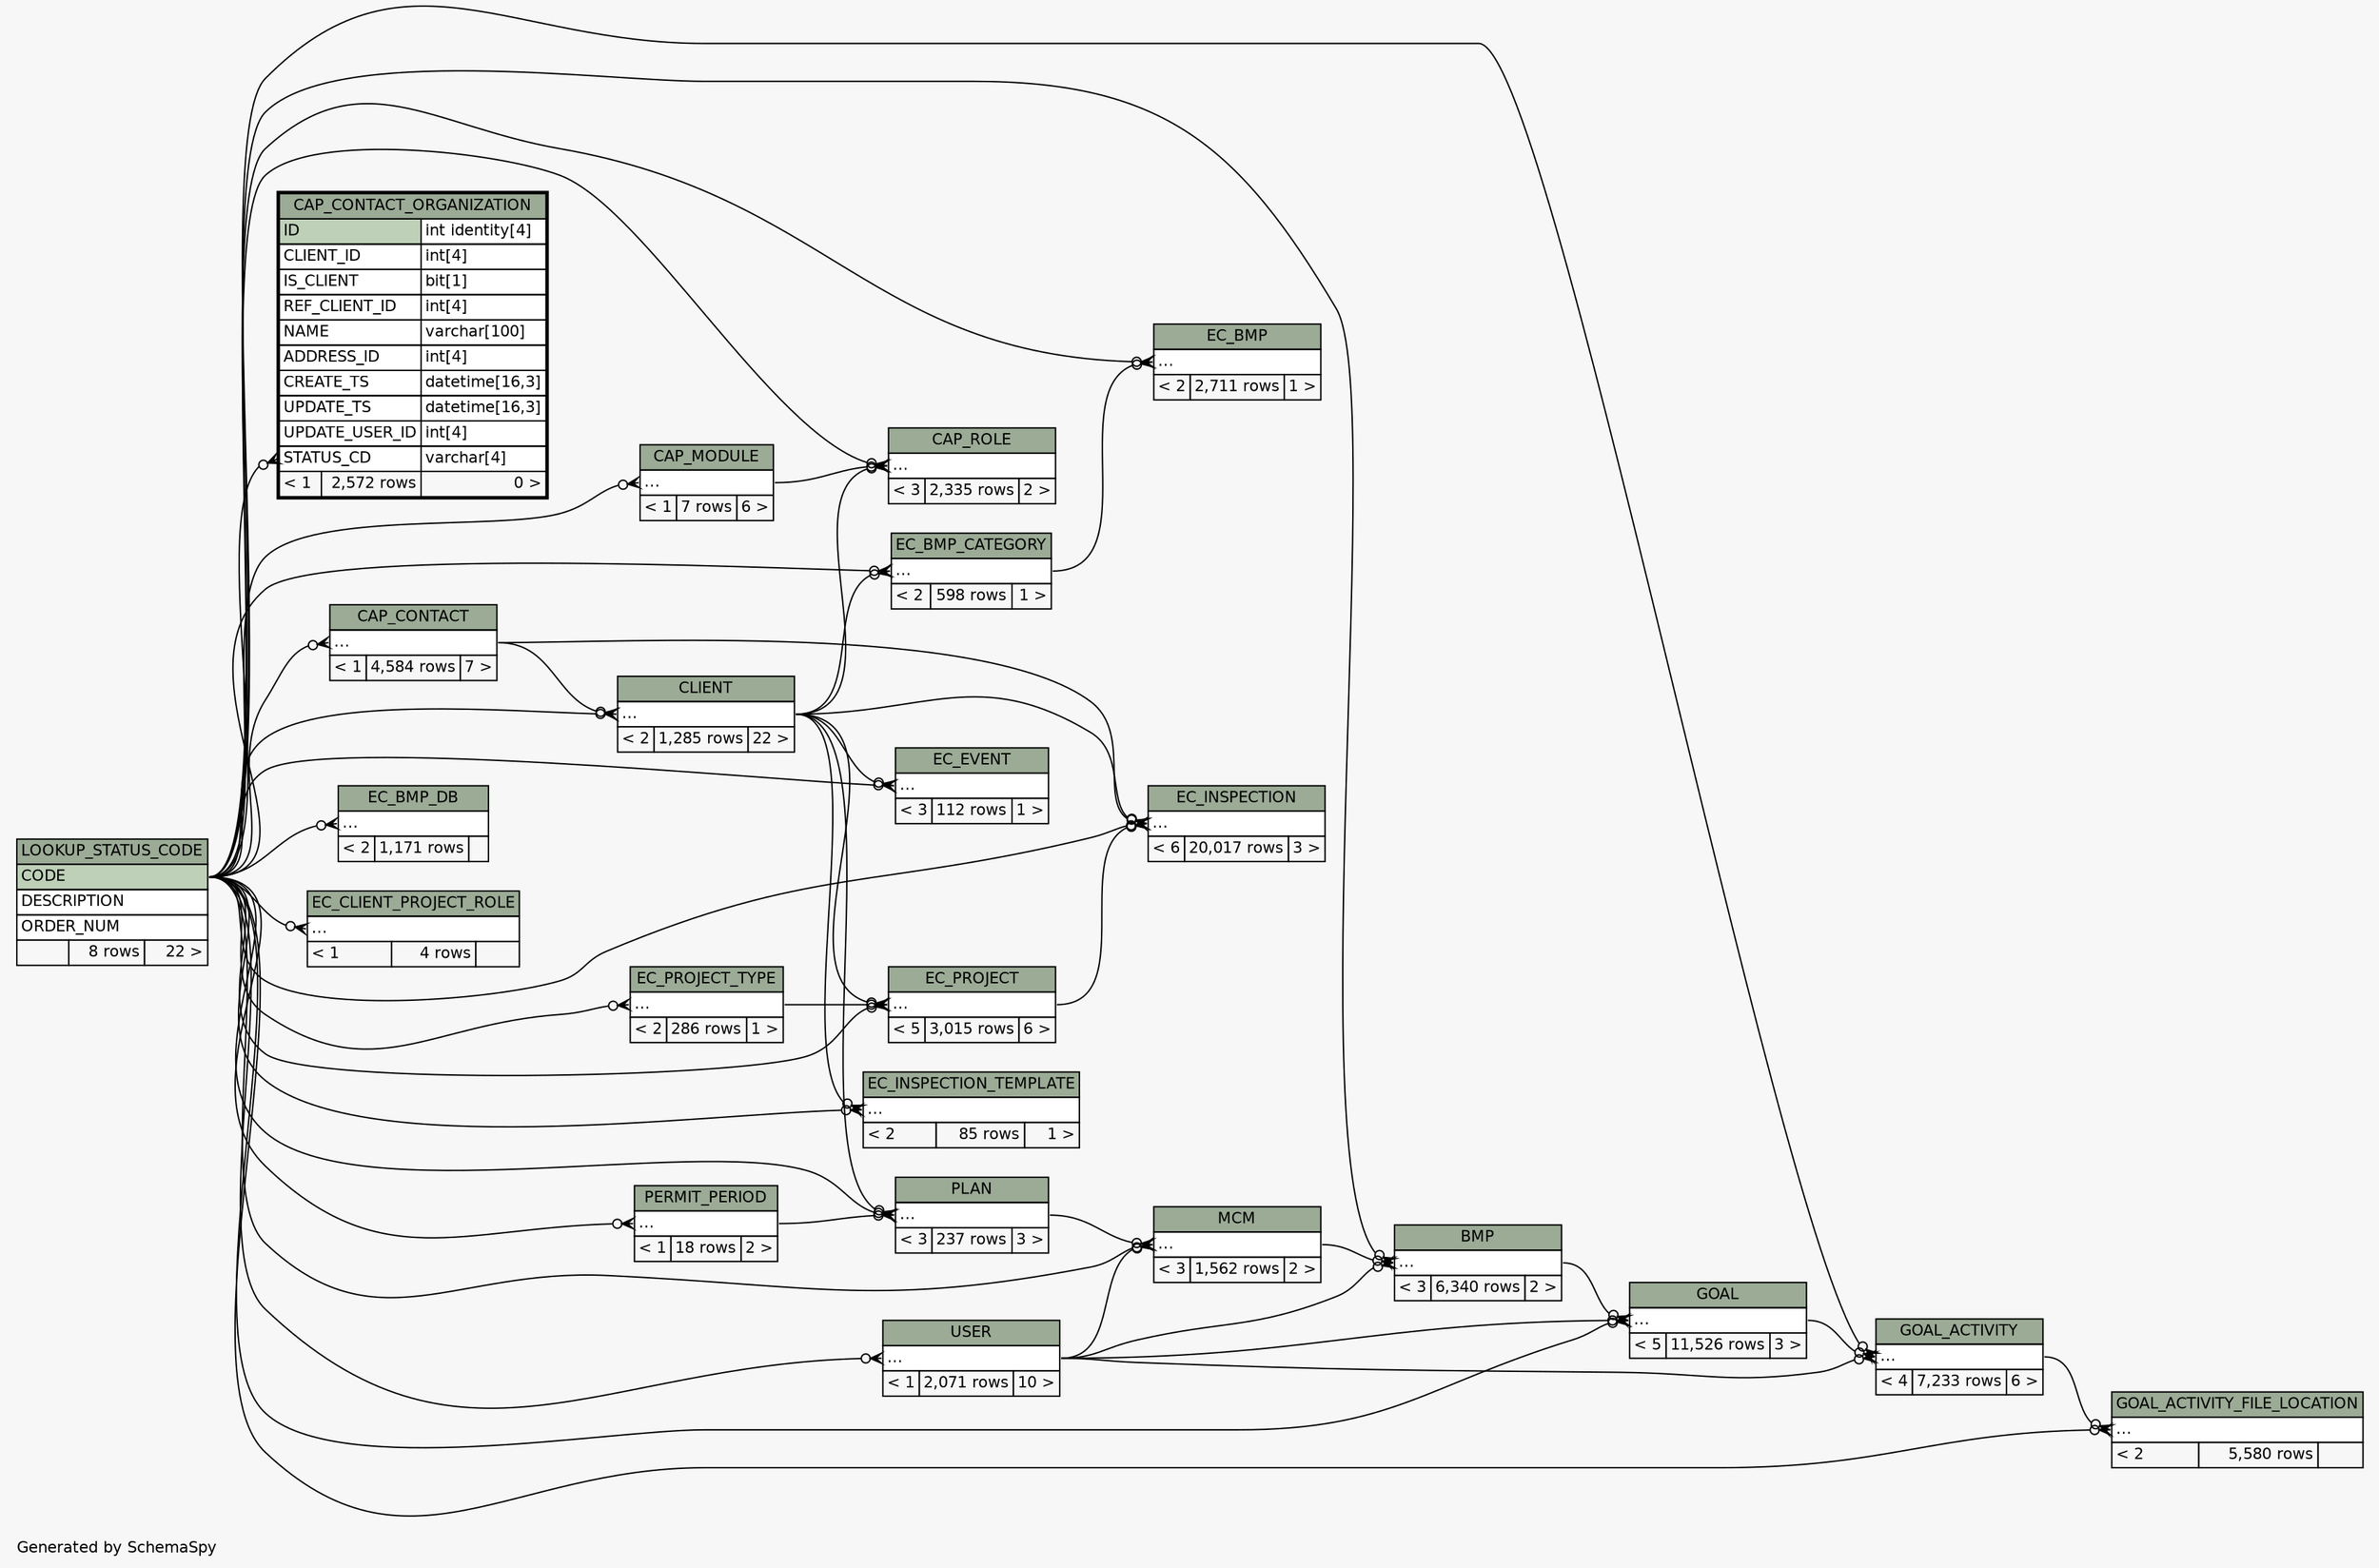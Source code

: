 // dot 2.28.0 on Windows 7 6.1
// SchemaSpy rev 590
digraph "twoDegreesRelationshipsDiagram" {
  graph [
    rankdir="RL"
    bgcolor="#f7f7f7"
    label="\nGenerated by SchemaSpy"
    labeljust="l"
    nodesep="0.18"
    ranksep="0.46"
    fontname="Helvetica"
    fontsize="11"
  ];
  node [
    fontname="Helvetica"
    fontsize="11"
    shape="plaintext"
  ];
  edge [
    arrowsize="0.8"
  ];
  "BMP":"elipses":w -> "MCM":"elipses":e [arrowhead=none dir=back arrowtail=crowodot];
  "BMP":"elipses":w -> "USER":"elipses":e [arrowhead=none dir=back arrowtail=crowodot];
  "BMP":"elipses":w -> "LOOKUP_STATUS_CODE":"CODE":e [arrowhead=none dir=back arrowtail=crowodot];
  "CAP_CONTACT":"elipses":w -> "LOOKUP_STATUS_CODE":"CODE":e [arrowhead=none dir=back arrowtail=crowodot];
  "CAP_CONTACT_ORGANIZATION":"STATUS_CD":w -> "LOOKUP_STATUS_CODE":"CODE":e [arrowhead=none dir=back arrowtail=crowodot];
  "CAP_MODULE":"elipses":w -> "LOOKUP_STATUS_CODE":"CODE":e [arrowhead=none dir=back arrowtail=crowodot];
  "CAP_ROLE":"elipses":w -> "CLIENT":"elipses":e [arrowhead=none dir=back arrowtail=crowodot];
  "CAP_ROLE":"elipses":w -> "CAP_MODULE":"elipses":e [arrowhead=none dir=back arrowtail=crowodot];
  "CAP_ROLE":"elipses":w -> "LOOKUP_STATUS_CODE":"CODE":e [arrowhead=none dir=back arrowtail=crowodot];
  "CLIENT":"elipses":w -> "CAP_CONTACT":"elipses":e [arrowhead=none dir=back arrowtail=crowodot];
  "CLIENT":"elipses":w -> "LOOKUP_STATUS_CODE":"CODE":e [arrowhead=none dir=back arrowtail=crowodot];
  "EC_BMP":"elipses":w -> "EC_BMP_CATEGORY":"elipses":e [arrowhead=none dir=back arrowtail=crowodot];
  "EC_BMP":"elipses":w -> "LOOKUP_STATUS_CODE":"CODE":e [arrowhead=none dir=back arrowtail=crowodot];
  "EC_BMP_CATEGORY":"elipses":w -> "CLIENT":"elipses":e [arrowhead=none dir=back arrowtail=crowodot];
  "EC_BMP_CATEGORY":"elipses":w -> "LOOKUP_STATUS_CODE":"CODE":e [arrowhead=none dir=back arrowtail=crowodot];
  "EC_BMP_DB":"elipses":w -> "LOOKUP_STATUS_CODE":"CODE":e [arrowhead=none dir=back arrowtail=crowodot];
  "EC_CLIENT_PROJECT_ROLE":"elipses":w -> "LOOKUP_STATUS_CODE":"CODE":e [arrowhead=none dir=back arrowtail=crowodot];
  "EC_EVENT":"elipses":w -> "CLIENT":"elipses":e [arrowhead=none dir=back arrowtail=crowodot];
  "EC_EVENT":"elipses":w -> "LOOKUP_STATUS_CODE":"CODE":e [arrowhead=none dir=back arrowtail=crowodot];
  "EC_INSPECTION":"elipses":w -> "CLIENT":"elipses":e [arrowhead=none dir=back arrowtail=crowodot];
  "EC_INSPECTION":"elipses":w -> "CAP_CONTACT":"elipses":e [arrowhead=none dir=back arrowtail=crowodot];
  "EC_INSPECTION":"elipses":w -> "EC_PROJECT":"elipses":e [arrowhead=none dir=back arrowtail=crowodot];
  "EC_INSPECTION":"elipses":w -> "LOOKUP_STATUS_CODE":"CODE":e [arrowhead=none dir=back arrowtail=crowodot];
  "EC_INSPECTION_TEMPLATE":"elipses":w -> "CLIENT":"elipses":e [arrowhead=none dir=back arrowtail=crowodot];
  "EC_INSPECTION_TEMPLATE":"elipses":w -> "LOOKUP_STATUS_CODE":"CODE":e [arrowhead=none dir=back arrowtail=crowodot];
  "EC_PROJECT":"elipses":w -> "CLIENT":"elipses":e [arrowhead=none dir=back arrowtail=crowodot];
  "EC_PROJECT":"elipses":w -> "EC_PROJECT_TYPE":"elipses":e [arrowhead=none dir=back arrowtail=crowodot];
  "EC_PROJECT":"elipses":w -> "LOOKUP_STATUS_CODE":"CODE":e [arrowhead=none dir=back arrowtail=crowodot];
  "EC_PROJECT_TYPE":"elipses":w -> "LOOKUP_STATUS_CODE":"CODE":e [arrowhead=none dir=back arrowtail=crowodot];
  "GOAL":"elipses":w -> "BMP":"elipses":e [arrowhead=none dir=back arrowtail=crowodot];
  "GOAL":"elipses":w -> "USER":"elipses":e [arrowhead=none dir=back arrowtail=crowodot];
  "GOAL":"elipses":w -> "LOOKUP_STATUS_CODE":"CODE":e [arrowhead=none dir=back arrowtail=crowodot];
  "GOAL_ACTIVITY":"elipses":w -> "GOAL":"elipses":e [arrowhead=none dir=back arrowtail=crowodot];
  "GOAL_ACTIVITY":"elipses":w -> "USER":"elipses":e [arrowhead=none dir=back arrowtail=crowodot];
  "GOAL_ACTIVITY":"elipses":w -> "LOOKUP_STATUS_CODE":"CODE":e [arrowhead=none dir=back arrowtail=crowodot];
  "GOAL_ACTIVITY_FILE_LOCATION":"elipses":w -> "GOAL_ACTIVITY":"elipses":e [arrowhead=none dir=back arrowtail=crowodot];
  "GOAL_ACTIVITY_FILE_LOCATION":"elipses":w -> "LOOKUP_STATUS_CODE":"CODE":e [arrowhead=none dir=back arrowtail=crowodot];
  "MCM":"elipses":w -> "USER":"elipses":e [arrowhead=none dir=back arrowtail=crowodot];
  "MCM":"elipses":w -> "PLAN":"elipses":e [arrowhead=none dir=back arrowtail=crowodot];
  "MCM":"elipses":w -> "LOOKUP_STATUS_CODE":"CODE":e [arrowhead=none dir=back arrowtail=crowodot];
  "PERMIT_PERIOD":"elipses":w -> "LOOKUP_STATUS_CODE":"CODE":e [arrowhead=none dir=back arrowtail=crowodot];
  "PLAN":"elipses":w -> "CLIENT":"elipses":e [arrowhead=none dir=back arrowtail=crowodot];
  "PLAN":"elipses":w -> "PERMIT_PERIOD":"elipses":e [arrowhead=none dir=back arrowtail=crowodot];
  "PLAN":"elipses":w -> "LOOKUP_STATUS_CODE":"CODE":e [arrowhead=none dir=back arrowtail=crowodot];
  "USER":"elipses":w -> "LOOKUP_STATUS_CODE":"CODE":e [arrowhead=none dir=back arrowtail=crowodot];
  "BMP" [
    label=<
    <TABLE BORDER="0" CELLBORDER="1" CELLSPACING="0" BGCOLOR="#ffffff">
      <TR><TD COLSPAN="3" BGCOLOR="#9bab96" ALIGN="CENTER">BMP</TD></TR>
      <TR><TD PORT="elipses" COLSPAN="3" ALIGN="LEFT">...</TD></TR>
      <TR><TD ALIGN="LEFT" BGCOLOR="#f7f7f7">&lt; 3</TD><TD ALIGN="RIGHT" BGCOLOR="#f7f7f7">6,340 rows</TD><TD ALIGN="RIGHT" BGCOLOR="#f7f7f7">2 &gt;</TD></TR>
    </TABLE>>
    URL="BMP.html"
    tooltip="BMP"
  ];
  "CAP_CONTACT" [
    label=<
    <TABLE BORDER="0" CELLBORDER="1" CELLSPACING="0" BGCOLOR="#ffffff">
      <TR><TD COLSPAN="3" BGCOLOR="#9bab96" ALIGN="CENTER">CAP_CONTACT</TD></TR>
      <TR><TD PORT="elipses" COLSPAN="3" ALIGN="LEFT">...</TD></TR>
      <TR><TD ALIGN="LEFT" BGCOLOR="#f7f7f7">&lt; 1</TD><TD ALIGN="RIGHT" BGCOLOR="#f7f7f7">4,584 rows</TD><TD ALIGN="RIGHT" BGCOLOR="#f7f7f7">7 &gt;</TD></TR>
    </TABLE>>
    URL="CAP_CONTACT.html"
    tooltip="CAP_CONTACT"
  ];
  "CAP_CONTACT_ORGANIZATION" [
    label=<
    <TABLE BORDER="2" CELLBORDER="1" CELLSPACING="0" BGCOLOR="#ffffff">
      <TR><TD COLSPAN="3" BGCOLOR="#9bab96" ALIGN="CENTER">CAP_CONTACT_ORGANIZATION</TD></TR>
      <TR><TD PORT="ID" COLSPAN="2" BGCOLOR="#bed1b8" ALIGN="LEFT">ID</TD><TD PORT="ID.type" ALIGN="LEFT">int identity[4]</TD></TR>
      <TR><TD PORT="CLIENT_ID" COLSPAN="2" ALIGN="LEFT">CLIENT_ID</TD><TD PORT="CLIENT_ID.type" ALIGN="LEFT">int[4]</TD></TR>
      <TR><TD PORT="IS_CLIENT" COLSPAN="2" ALIGN="LEFT">IS_CLIENT</TD><TD PORT="IS_CLIENT.type" ALIGN="LEFT">bit[1]</TD></TR>
      <TR><TD PORT="REF_CLIENT_ID" COLSPAN="2" ALIGN="LEFT">REF_CLIENT_ID</TD><TD PORT="REF_CLIENT_ID.type" ALIGN="LEFT">int[4]</TD></TR>
      <TR><TD PORT="NAME" COLSPAN="2" ALIGN="LEFT">NAME</TD><TD PORT="NAME.type" ALIGN="LEFT">varchar[100]</TD></TR>
      <TR><TD PORT="ADDRESS_ID" COLSPAN="2" ALIGN="LEFT">ADDRESS_ID</TD><TD PORT="ADDRESS_ID.type" ALIGN="LEFT">int[4]</TD></TR>
      <TR><TD PORT="CREATE_TS" COLSPAN="2" ALIGN="LEFT">CREATE_TS</TD><TD PORT="CREATE_TS.type" ALIGN="LEFT">datetime[16,3]</TD></TR>
      <TR><TD PORT="UPDATE_TS" COLSPAN="2" ALIGN="LEFT">UPDATE_TS</TD><TD PORT="UPDATE_TS.type" ALIGN="LEFT">datetime[16,3]</TD></TR>
      <TR><TD PORT="UPDATE_USER_ID" COLSPAN="2" ALIGN="LEFT">UPDATE_USER_ID</TD><TD PORT="UPDATE_USER_ID.type" ALIGN="LEFT">int[4]</TD></TR>
      <TR><TD PORT="STATUS_CD" COLSPAN="2" ALIGN="LEFT">STATUS_CD</TD><TD PORT="STATUS_CD.type" ALIGN="LEFT">varchar[4]</TD></TR>
      <TR><TD ALIGN="LEFT" BGCOLOR="#f7f7f7">&lt; 1</TD><TD ALIGN="RIGHT" BGCOLOR="#f7f7f7">2,572 rows</TD><TD ALIGN="RIGHT" BGCOLOR="#f7f7f7">0 &gt;</TD></TR>
    </TABLE>>
    URL="CAP_CONTACT_ORGANIZATION.html"
    tooltip="CAP_CONTACT_ORGANIZATION"
  ];
  "CAP_MODULE" [
    label=<
    <TABLE BORDER="0" CELLBORDER="1" CELLSPACING="0" BGCOLOR="#ffffff">
      <TR><TD COLSPAN="3" BGCOLOR="#9bab96" ALIGN="CENTER">CAP_MODULE</TD></TR>
      <TR><TD PORT="elipses" COLSPAN="3" ALIGN="LEFT">...</TD></TR>
      <TR><TD ALIGN="LEFT" BGCOLOR="#f7f7f7">&lt; 1</TD><TD ALIGN="RIGHT" BGCOLOR="#f7f7f7">7 rows</TD><TD ALIGN="RIGHT" BGCOLOR="#f7f7f7">6 &gt;</TD></TR>
    </TABLE>>
    URL="CAP_MODULE.html"
    tooltip="CAP_MODULE"
  ];
  "CAP_ROLE" [
    label=<
    <TABLE BORDER="0" CELLBORDER="1" CELLSPACING="0" BGCOLOR="#ffffff">
      <TR><TD COLSPAN="3" BGCOLOR="#9bab96" ALIGN="CENTER">CAP_ROLE</TD></TR>
      <TR><TD PORT="elipses" COLSPAN="3" ALIGN="LEFT">...</TD></TR>
      <TR><TD ALIGN="LEFT" BGCOLOR="#f7f7f7">&lt; 3</TD><TD ALIGN="RIGHT" BGCOLOR="#f7f7f7">2,335 rows</TD><TD ALIGN="RIGHT" BGCOLOR="#f7f7f7">2 &gt;</TD></TR>
    </TABLE>>
    URL="CAP_ROLE.html"
    tooltip="CAP_ROLE"
  ];
  "CLIENT" [
    label=<
    <TABLE BORDER="0" CELLBORDER="1" CELLSPACING="0" BGCOLOR="#ffffff">
      <TR><TD COLSPAN="3" BGCOLOR="#9bab96" ALIGN="CENTER">CLIENT</TD></TR>
      <TR><TD PORT="elipses" COLSPAN="3" ALIGN="LEFT">...</TD></TR>
      <TR><TD ALIGN="LEFT" BGCOLOR="#f7f7f7">&lt; 2</TD><TD ALIGN="RIGHT" BGCOLOR="#f7f7f7">1,285 rows</TD><TD ALIGN="RIGHT" BGCOLOR="#f7f7f7">22 &gt;</TD></TR>
    </TABLE>>
    URL="CLIENT.html"
    tooltip="CLIENT"
  ];
  "EC_BMP" [
    label=<
    <TABLE BORDER="0" CELLBORDER="1" CELLSPACING="0" BGCOLOR="#ffffff">
      <TR><TD COLSPAN="3" BGCOLOR="#9bab96" ALIGN="CENTER">EC_BMP</TD></TR>
      <TR><TD PORT="elipses" COLSPAN="3" ALIGN="LEFT">...</TD></TR>
      <TR><TD ALIGN="LEFT" BGCOLOR="#f7f7f7">&lt; 2</TD><TD ALIGN="RIGHT" BGCOLOR="#f7f7f7">2,711 rows</TD><TD ALIGN="RIGHT" BGCOLOR="#f7f7f7">1 &gt;</TD></TR>
    </TABLE>>
    URL="EC_BMP.html"
    tooltip="EC_BMP"
  ];
  "EC_BMP_CATEGORY" [
    label=<
    <TABLE BORDER="0" CELLBORDER="1" CELLSPACING="0" BGCOLOR="#ffffff">
      <TR><TD COLSPAN="3" BGCOLOR="#9bab96" ALIGN="CENTER">EC_BMP_CATEGORY</TD></TR>
      <TR><TD PORT="elipses" COLSPAN="3" ALIGN="LEFT">...</TD></TR>
      <TR><TD ALIGN="LEFT" BGCOLOR="#f7f7f7">&lt; 2</TD><TD ALIGN="RIGHT" BGCOLOR="#f7f7f7">598 rows</TD><TD ALIGN="RIGHT" BGCOLOR="#f7f7f7">1 &gt;</TD></TR>
    </TABLE>>
    URL="EC_BMP_CATEGORY.html"
    tooltip="EC_BMP_CATEGORY"
  ];
  "EC_BMP_DB" [
    label=<
    <TABLE BORDER="0" CELLBORDER="1" CELLSPACING="0" BGCOLOR="#ffffff">
      <TR><TD COLSPAN="3" BGCOLOR="#9bab96" ALIGN="CENTER">EC_BMP_DB</TD></TR>
      <TR><TD PORT="elipses" COLSPAN="3" ALIGN="LEFT">...</TD></TR>
      <TR><TD ALIGN="LEFT" BGCOLOR="#f7f7f7">&lt; 2</TD><TD ALIGN="RIGHT" BGCOLOR="#f7f7f7">1,171 rows</TD><TD ALIGN="RIGHT" BGCOLOR="#f7f7f7">  </TD></TR>
    </TABLE>>
    URL="EC_BMP_DB.html"
    tooltip="EC_BMP_DB"
  ];
  "EC_CLIENT_PROJECT_ROLE" [
    label=<
    <TABLE BORDER="0" CELLBORDER="1" CELLSPACING="0" BGCOLOR="#ffffff">
      <TR><TD COLSPAN="3" BGCOLOR="#9bab96" ALIGN="CENTER">EC_CLIENT_PROJECT_ROLE</TD></TR>
      <TR><TD PORT="elipses" COLSPAN="3" ALIGN="LEFT">...</TD></TR>
      <TR><TD ALIGN="LEFT" BGCOLOR="#f7f7f7">&lt; 1</TD><TD ALIGN="RIGHT" BGCOLOR="#f7f7f7">4 rows</TD><TD ALIGN="RIGHT" BGCOLOR="#f7f7f7">  </TD></TR>
    </TABLE>>
    URL="EC_CLIENT_PROJECT_ROLE.html"
    tooltip="EC_CLIENT_PROJECT_ROLE"
  ];
  "EC_EVENT" [
    label=<
    <TABLE BORDER="0" CELLBORDER="1" CELLSPACING="0" BGCOLOR="#ffffff">
      <TR><TD COLSPAN="3" BGCOLOR="#9bab96" ALIGN="CENTER">EC_EVENT</TD></TR>
      <TR><TD PORT="elipses" COLSPAN="3" ALIGN="LEFT">...</TD></TR>
      <TR><TD ALIGN="LEFT" BGCOLOR="#f7f7f7">&lt; 3</TD><TD ALIGN="RIGHT" BGCOLOR="#f7f7f7">112 rows</TD><TD ALIGN="RIGHT" BGCOLOR="#f7f7f7">1 &gt;</TD></TR>
    </TABLE>>
    URL="EC_EVENT.html"
    tooltip="EC_EVENT"
  ];
  "EC_INSPECTION" [
    label=<
    <TABLE BORDER="0" CELLBORDER="1" CELLSPACING="0" BGCOLOR="#ffffff">
      <TR><TD COLSPAN="3" BGCOLOR="#9bab96" ALIGN="CENTER">EC_INSPECTION</TD></TR>
      <TR><TD PORT="elipses" COLSPAN="3" ALIGN="LEFT">...</TD></TR>
      <TR><TD ALIGN="LEFT" BGCOLOR="#f7f7f7">&lt; 6</TD><TD ALIGN="RIGHT" BGCOLOR="#f7f7f7">20,017 rows</TD><TD ALIGN="RIGHT" BGCOLOR="#f7f7f7">3 &gt;</TD></TR>
    </TABLE>>
    URL="EC_INSPECTION.html"
    tooltip="EC_INSPECTION"
  ];
  "EC_INSPECTION_TEMPLATE" [
    label=<
    <TABLE BORDER="0" CELLBORDER="1" CELLSPACING="0" BGCOLOR="#ffffff">
      <TR><TD COLSPAN="3" BGCOLOR="#9bab96" ALIGN="CENTER">EC_INSPECTION_TEMPLATE</TD></TR>
      <TR><TD PORT="elipses" COLSPAN="3" ALIGN="LEFT">...</TD></TR>
      <TR><TD ALIGN="LEFT" BGCOLOR="#f7f7f7">&lt; 2</TD><TD ALIGN="RIGHT" BGCOLOR="#f7f7f7">85 rows</TD><TD ALIGN="RIGHT" BGCOLOR="#f7f7f7">1 &gt;</TD></TR>
    </TABLE>>
    URL="EC_INSPECTION_TEMPLATE.html"
    tooltip="EC_INSPECTION_TEMPLATE"
  ];
  "EC_PROJECT" [
    label=<
    <TABLE BORDER="0" CELLBORDER="1" CELLSPACING="0" BGCOLOR="#ffffff">
      <TR><TD COLSPAN="3" BGCOLOR="#9bab96" ALIGN="CENTER">EC_PROJECT</TD></TR>
      <TR><TD PORT="elipses" COLSPAN="3" ALIGN="LEFT">...</TD></TR>
      <TR><TD ALIGN="LEFT" BGCOLOR="#f7f7f7">&lt; 5</TD><TD ALIGN="RIGHT" BGCOLOR="#f7f7f7">3,015 rows</TD><TD ALIGN="RIGHT" BGCOLOR="#f7f7f7">6 &gt;</TD></TR>
    </TABLE>>
    URL="EC_PROJECT.html"
    tooltip="EC_PROJECT"
  ];
  "EC_PROJECT_TYPE" [
    label=<
    <TABLE BORDER="0" CELLBORDER="1" CELLSPACING="0" BGCOLOR="#ffffff">
      <TR><TD COLSPAN="3" BGCOLOR="#9bab96" ALIGN="CENTER">EC_PROJECT_TYPE</TD></TR>
      <TR><TD PORT="elipses" COLSPAN="3" ALIGN="LEFT">...</TD></TR>
      <TR><TD ALIGN="LEFT" BGCOLOR="#f7f7f7">&lt; 2</TD><TD ALIGN="RIGHT" BGCOLOR="#f7f7f7">286 rows</TD><TD ALIGN="RIGHT" BGCOLOR="#f7f7f7">1 &gt;</TD></TR>
    </TABLE>>
    URL="EC_PROJECT_TYPE.html"
    tooltip="EC_PROJECT_TYPE"
  ];
  "GOAL" [
    label=<
    <TABLE BORDER="0" CELLBORDER="1" CELLSPACING="0" BGCOLOR="#ffffff">
      <TR><TD COLSPAN="3" BGCOLOR="#9bab96" ALIGN="CENTER">GOAL</TD></TR>
      <TR><TD PORT="elipses" COLSPAN="3" ALIGN="LEFT">...</TD></TR>
      <TR><TD ALIGN="LEFT" BGCOLOR="#f7f7f7">&lt; 5</TD><TD ALIGN="RIGHT" BGCOLOR="#f7f7f7">11,526 rows</TD><TD ALIGN="RIGHT" BGCOLOR="#f7f7f7">3 &gt;</TD></TR>
    </TABLE>>
    URL="GOAL.html"
    tooltip="GOAL"
  ];
  "GOAL_ACTIVITY" [
    label=<
    <TABLE BORDER="0" CELLBORDER="1" CELLSPACING="0" BGCOLOR="#ffffff">
      <TR><TD COLSPAN="3" BGCOLOR="#9bab96" ALIGN="CENTER">GOAL_ACTIVITY</TD></TR>
      <TR><TD PORT="elipses" COLSPAN="3" ALIGN="LEFT">...</TD></TR>
      <TR><TD ALIGN="LEFT" BGCOLOR="#f7f7f7">&lt; 4</TD><TD ALIGN="RIGHT" BGCOLOR="#f7f7f7">7,233 rows</TD><TD ALIGN="RIGHT" BGCOLOR="#f7f7f7">6 &gt;</TD></TR>
    </TABLE>>
    URL="GOAL_ACTIVITY.html"
    tooltip="GOAL_ACTIVITY"
  ];
  "GOAL_ACTIVITY_FILE_LOCATION" [
    label=<
    <TABLE BORDER="0" CELLBORDER="1" CELLSPACING="0" BGCOLOR="#ffffff">
      <TR><TD COLSPAN="3" BGCOLOR="#9bab96" ALIGN="CENTER">GOAL_ACTIVITY_FILE_LOCATION</TD></TR>
      <TR><TD PORT="elipses" COLSPAN="3" ALIGN="LEFT">...</TD></TR>
      <TR><TD ALIGN="LEFT" BGCOLOR="#f7f7f7">&lt; 2</TD><TD ALIGN="RIGHT" BGCOLOR="#f7f7f7">5,580 rows</TD><TD ALIGN="RIGHT" BGCOLOR="#f7f7f7">  </TD></TR>
    </TABLE>>
    URL="GOAL_ACTIVITY_FILE_LOCATION.html"
    tooltip="GOAL_ACTIVITY_FILE_LOCATION"
  ];
  "LOOKUP_STATUS_CODE" [
    label=<
    <TABLE BORDER="0" CELLBORDER="1" CELLSPACING="0" BGCOLOR="#ffffff">
      <TR><TD COLSPAN="3" BGCOLOR="#9bab96" ALIGN="CENTER">LOOKUP_STATUS_CODE</TD></TR>
      <TR><TD PORT="CODE" COLSPAN="3" BGCOLOR="#bed1b8" ALIGN="LEFT">CODE</TD></TR>
      <TR><TD PORT="DESCRIPTION" COLSPAN="3" ALIGN="LEFT">DESCRIPTION</TD></TR>
      <TR><TD PORT="ORDER_NUM" COLSPAN="3" ALIGN="LEFT">ORDER_NUM</TD></TR>
      <TR><TD ALIGN="LEFT" BGCOLOR="#f7f7f7">  </TD><TD ALIGN="RIGHT" BGCOLOR="#f7f7f7">8 rows</TD><TD ALIGN="RIGHT" BGCOLOR="#f7f7f7">22 &gt;</TD></TR>
    </TABLE>>
    URL="LOOKUP_STATUS_CODE.html"
    tooltip="LOOKUP_STATUS_CODE"
  ];
  "MCM" [
    label=<
    <TABLE BORDER="0" CELLBORDER="1" CELLSPACING="0" BGCOLOR="#ffffff">
      <TR><TD COLSPAN="3" BGCOLOR="#9bab96" ALIGN="CENTER">MCM</TD></TR>
      <TR><TD PORT="elipses" COLSPAN="3" ALIGN="LEFT">...</TD></TR>
      <TR><TD ALIGN="LEFT" BGCOLOR="#f7f7f7">&lt; 3</TD><TD ALIGN="RIGHT" BGCOLOR="#f7f7f7">1,562 rows</TD><TD ALIGN="RIGHT" BGCOLOR="#f7f7f7">2 &gt;</TD></TR>
    </TABLE>>
    URL="MCM.html"
    tooltip="MCM"
  ];
  "PERMIT_PERIOD" [
    label=<
    <TABLE BORDER="0" CELLBORDER="1" CELLSPACING="0" BGCOLOR="#ffffff">
      <TR><TD COLSPAN="3" BGCOLOR="#9bab96" ALIGN="CENTER">PERMIT_PERIOD</TD></TR>
      <TR><TD PORT="elipses" COLSPAN="3" ALIGN="LEFT">...</TD></TR>
      <TR><TD ALIGN="LEFT" BGCOLOR="#f7f7f7">&lt; 1</TD><TD ALIGN="RIGHT" BGCOLOR="#f7f7f7">18 rows</TD><TD ALIGN="RIGHT" BGCOLOR="#f7f7f7">2 &gt;</TD></TR>
    </TABLE>>
    URL="PERMIT_PERIOD.html"
    tooltip="PERMIT_PERIOD"
  ];
  "PLAN" [
    label=<
    <TABLE BORDER="0" CELLBORDER="1" CELLSPACING="0" BGCOLOR="#ffffff">
      <TR><TD COLSPAN="3" BGCOLOR="#9bab96" ALIGN="CENTER">PLAN</TD></TR>
      <TR><TD PORT="elipses" COLSPAN="3" ALIGN="LEFT">...</TD></TR>
      <TR><TD ALIGN="LEFT" BGCOLOR="#f7f7f7">&lt; 3</TD><TD ALIGN="RIGHT" BGCOLOR="#f7f7f7">237 rows</TD><TD ALIGN="RIGHT" BGCOLOR="#f7f7f7">3 &gt;</TD></TR>
    </TABLE>>
    URL="PLAN.html"
    tooltip="PLAN"
  ];
  "USER" [
    label=<
    <TABLE BORDER="0" CELLBORDER="1" CELLSPACING="0" BGCOLOR="#ffffff">
      <TR><TD COLSPAN="3" BGCOLOR="#9bab96" ALIGN="CENTER">USER</TD></TR>
      <TR><TD PORT="elipses" COLSPAN="3" ALIGN="LEFT">...</TD></TR>
      <TR><TD ALIGN="LEFT" BGCOLOR="#f7f7f7">&lt; 1</TD><TD ALIGN="RIGHT" BGCOLOR="#f7f7f7">2,071 rows</TD><TD ALIGN="RIGHT" BGCOLOR="#f7f7f7">10 &gt;</TD></TR>
    </TABLE>>
    URL="USER.html"
    tooltip="USER"
  ];
}
